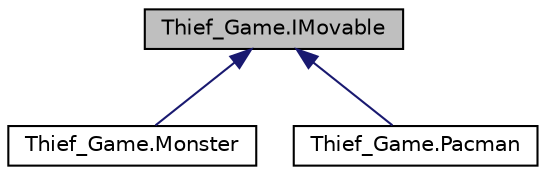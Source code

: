 digraph "Thief_Game.IMovable"
{
 // LATEX_PDF_SIZE
  edge [fontname="Helvetica",fontsize="10",labelfontname="Helvetica",labelfontsize="10"];
  node [fontname="Helvetica",fontsize="10",shape=record];
  Node1 [label="Thief_Game.IMovable",height=0.2,width=0.4,color="black", fillcolor="grey75", style="filled", fontcolor="black",tooltip="Интерфейс управления персонажем."];
  Node1 -> Node2 [dir="back",color="midnightblue",fontsize="10",style="solid",fontname="Helvetica"];
  Node2 [label="Thief_Game.Monster",height=0.2,width=0.4,color="black", fillcolor="white", style="filled",URL="$class_thief___game_1_1_monster.html",tooltip="Класс инициализации противника"];
  Node1 -> Node3 [dir="back",color="midnightblue",fontsize="10",style="solid",fontname="Helvetica"];
  Node3 [label="Thief_Game.Pacman",height=0.2,width=0.4,color="black", fillcolor="white", style="filled",URL="$class_thief___game_1_1_pacman.html",tooltip=" "];
}
